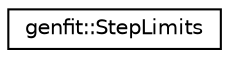 digraph "Graphical Class Hierarchy"
{
 // LATEX_PDF_SIZE
  edge [fontname="Helvetica",fontsize="10",labelfontname="Helvetica",labelfontsize="10"];
  node [fontname="Helvetica",fontsize="10",shape=record];
  rankdir="LR";
  Node0 [label="genfit::StepLimits",height=0.2,width=0.4,color="black", fillcolor="white", style="filled",URL="$classgenfit_1_1StepLimits.html",tooltip="Helper to store different limits on the stepsize for the RKTRackRep."];
}
